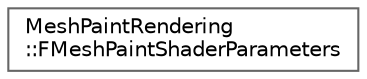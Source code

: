 digraph "Graphical Class Hierarchy"
{
 // INTERACTIVE_SVG=YES
 // LATEX_PDF_SIZE
  bgcolor="transparent";
  edge [fontname=Helvetica,fontsize=10,labelfontname=Helvetica,labelfontsize=10];
  node [fontname=Helvetica,fontsize=10,shape=box,height=0.2,width=0.4];
  rankdir="LR";
  Node0 [id="Node000000",label="MeshPaintRendering\l::FMeshPaintShaderParameters",height=0.2,width=0.4,color="grey40", fillcolor="white", style="filled",URL="$da/d03/structMeshPaintRendering_1_1FMeshPaintShaderParameters.html",tooltip="Batched element parameters for mesh paint shaders."];
}

